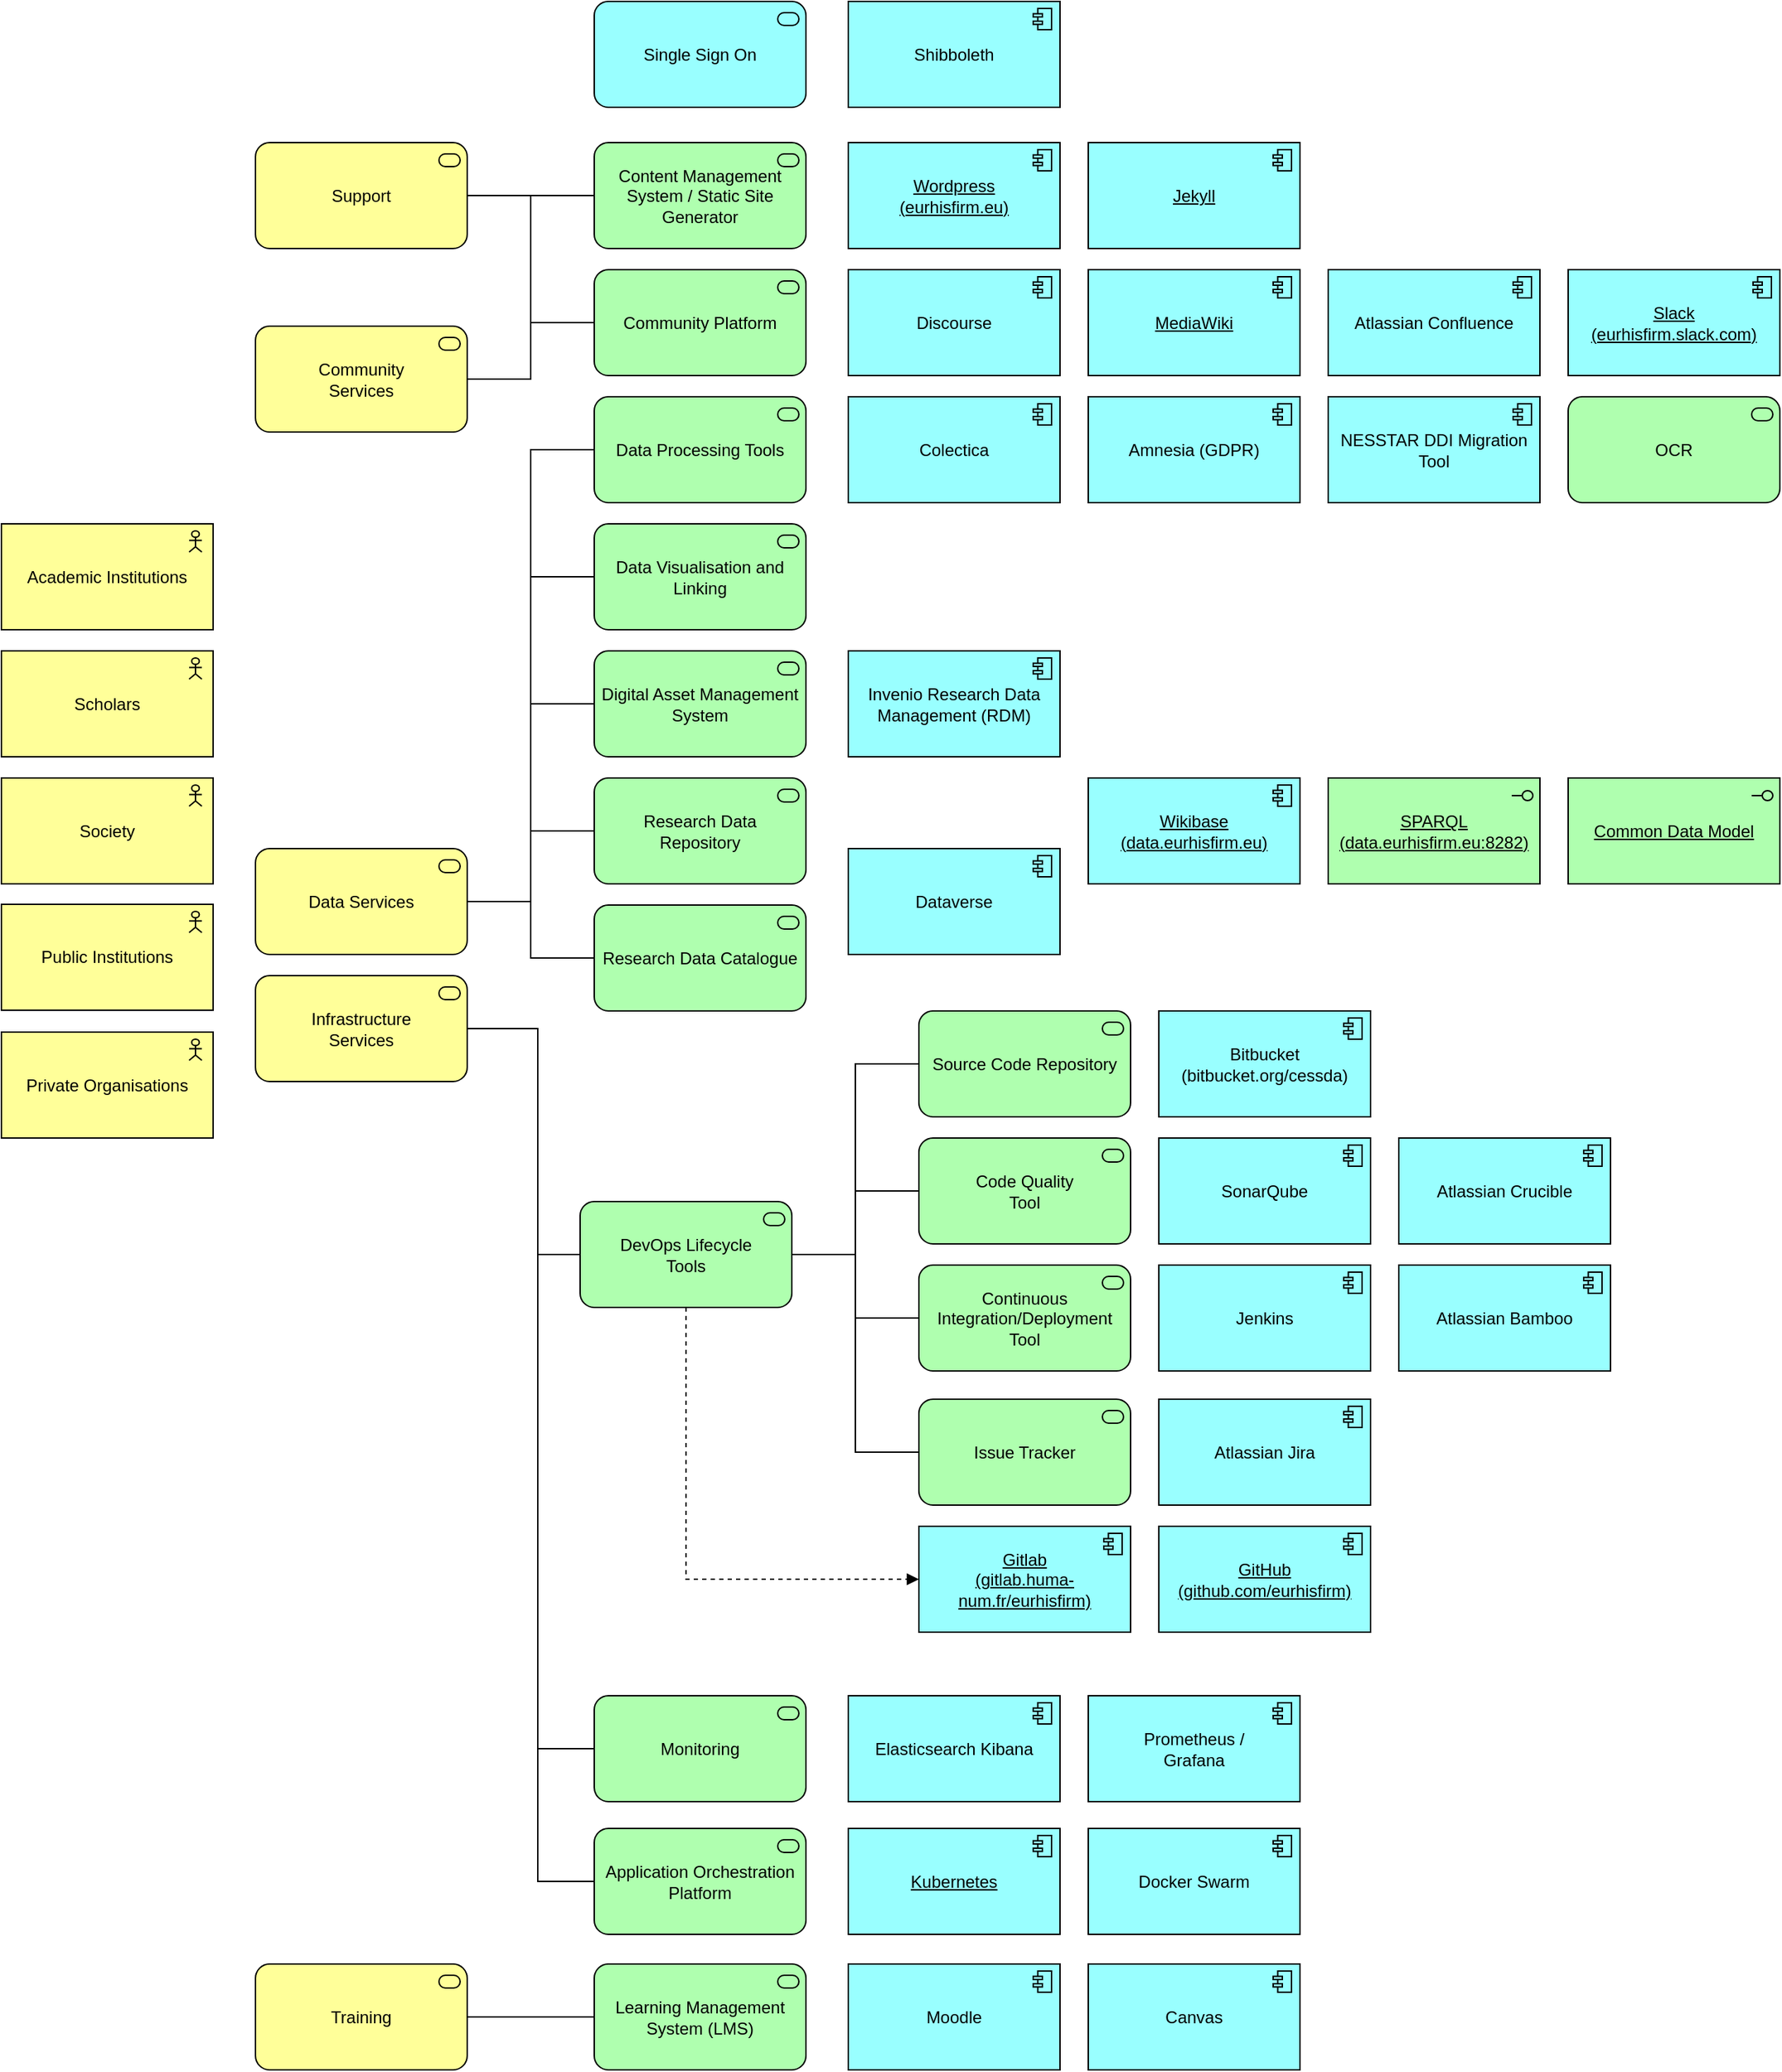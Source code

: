 <mxfile version="14.1.8" type="device"><diagram id="CINuOBkkfI7_TlllJ1ah" name="Page-1"><mxGraphModel dx="1106" dy="2000" grid="1" gridSize="10" guides="1" tooltips="1" connect="1" arrows="1" fold="1" page="1" pageScale="1" pageWidth="827" pageHeight="1169" math="0" shadow="0"><root><mxCell id="0"/><mxCell id="1" parent="0"/><mxCell id="c3HfzxcpO_nVS0aNWQaW-1" value="Academic Institutions" style="html=1;outlineConnect=0;whiteSpace=wrap;fillColor=#ffff99;shape=mxgraph.archimate3.application;appType=actor;archiType=square;" parent="1" vertex="1"><mxGeometry x="40" y="240" width="150" height="75" as="geometry"/></mxCell><mxCell id="c3HfzxcpO_nVS0aNWQaW-2" value="Scholars" style="html=1;outlineConnect=0;whiteSpace=wrap;fillColor=#ffff99;shape=mxgraph.archimate3.application;appType=actor;archiType=square;" parent="1" vertex="1"><mxGeometry x="40" y="330" width="150" height="75" as="geometry"/></mxCell><mxCell id="c3HfzxcpO_nVS0aNWQaW-3" value="Society" style="html=1;outlineConnect=0;whiteSpace=wrap;fillColor=#ffff99;shape=mxgraph.archimate3.application;appType=actor;archiType=square;" parent="1" vertex="1"><mxGeometry x="40" y="420" width="150" height="75" as="geometry"/></mxCell><mxCell id="c3HfzxcpO_nVS0aNWQaW-4" value="Public Institutions" style="html=1;outlineConnect=0;whiteSpace=wrap;fillColor=#ffff99;shape=mxgraph.archimate3.application;appType=actor;archiType=square;" parent="1" vertex="1"><mxGeometry x="40" y="509.5" width="150" height="75" as="geometry"/></mxCell><mxCell id="c3HfzxcpO_nVS0aNWQaW-5" value="Private Organisations" style="html=1;outlineConnect=0;whiteSpace=wrap;fillColor=#ffff99;shape=mxgraph.archimate3.application;appType=actor;archiType=square;" parent="1" vertex="1"><mxGeometry x="40" y="600" width="150" height="75" as="geometry"/></mxCell><mxCell id="c3HfzxcpO_nVS0aNWQaW-72" style="edgeStyle=orthogonalEdgeStyle;rounded=0;orthogonalLoop=1;jettySize=auto;html=1;exitX=1;exitY=0.5;exitDx=0;exitDy=0;exitPerimeter=0;entryX=0;entryY=0.5;entryDx=0;entryDy=0;entryPerimeter=0;endArrow=none;endFill=0;" parent="1" source="c3HfzxcpO_nVS0aNWQaW-6" target="c3HfzxcpO_nVS0aNWQaW-71" edge="1"><mxGeometry relative="1" as="geometry"/></mxCell><mxCell id="c3HfzxcpO_nVS0aNWQaW-6" value="Training" style="html=1;outlineConnect=0;whiteSpace=wrap;fillColor=#ffff99;shape=mxgraph.archimate3.application;appType=serv;archiType=rounded;" parent="1" vertex="1"><mxGeometry x="220" y="1260" width="150" height="75" as="geometry"/></mxCell><mxCell id="c3HfzxcpO_nVS0aNWQaW-77" style="edgeStyle=orthogonalEdgeStyle;rounded=0;orthogonalLoop=1;jettySize=auto;html=1;exitX=1;exitY=0.5;exitDx=0;exitDy=0;exitPerimeter=0;entryX=0;entryY=0.5;entryDx=0;entryDy=0;entryPerimeter=0;endArrow=none;endFill=0;" parent="1" source="c3HfzxcpO_nVS0aNWQaW-9" target="c3HfzxcpO_nVS0aNWQaW-12" edge="1"><mxGeometry relative="1" as="geometry"/></mxCell><mxCell id="c3HfzxcpO_nVS0aNWQaW-9" value="Support" style="html=1;outlineConnect=0;whiteSpace=wrap;fillColor=#ffff99;shape=mxgraph.archimate3.application;appType=serv;archiType=rounded;" parent="1" vertex="1"><mxGeometry x="220" y="-30" width="150" height="75" as="geometry"/></mxCell><mxCell id="c3HfzxcpO_nVS0aNWQaW-23" style="edgeStyle=orthogonalEdgeStyle;rounded=0;orthogonalLoop=1;jettySize=auto;html=1;exitX=1;exitY=0.5;exitDx=0;exitDy=0;exitPerimeter=0;entryX=0;entryY=0.5;entryDx=0;entryDy=0;entryPerimeter=0;endArrow=none;endFill=0;" parent="1" source="c3HfzxcpO_nVS0aNWQaW-10" target="c3HfzxcpO_nVS0aNWQaW-22" edge="1"><mxGeometry relative="1" as="geometry"/></mxCell><mxCell id="c3HfzxcpO_nVS0aNWQaW-32" style="edgeStyle=orthogonalEdgeStyle;rounded=0;orthogonalLoop=1;jettySize=auto;html=1;exitX=1;exitY=0.5;exitDx=0;exitDy=0;exitPerimeter=0;entryX=0;entryY=0.5;entryDx=0;entryDy=0;entryPerimeter=0;endArrow=none;endFill=0;" parent="1" source="c3HfzxcpO_nVS0aNWQaW-10" target="c3HfzxcpO_nVS0aNWQaW-27" edge="1"><mxGeometry relative="1" as="geometry"/></mxCell><mxCell id="c3HfzxcpO_nVS0aNWQaW-33" style="edgeStyle=orthogonalEdgeStyle;rounded=0;orthogonalLoop=1;jettySize=auto;html=1;exitX=1;exitY=0.5;exitDx=0;exitDy=0;exitPerimeter=0;entryX=0;entryY=0.5;entryDx=0;entryDy=0;entryPerimeter=0;endArrow=none;endFill=0;" parent="1" source="c3HfzxcpO_nVS0aNWQaW-10" target="c3HfzxcpO_nVS0aNWQaW-24" edge="1"><mxGeometry relative="1" as="geometry"/></mxCell><mxCell id="c3HfzxcpO_nVS0aNWQaW-35" style="edgeStyle=orthogonalEdgeStyle;rounded=0;orthogonalLoop=1;jettySize=auto;html=1;exitX=1;exitY=0.5;exitDx=0;exitDy=0;exitPerimeter=0;entryX=0;entryY=0.5;entryDx=0;entryDy=0;entryPerimeter=0;endArrow=none;endFill=0;" parent="1" source="c3HfzxcpO_nVS0aNWQaW-10" target="c3HfzxcpO_nVS0aNWQaW-34" edge="1"><mxGeometry relative="1" as="geometry"/></mxCell><mxCell id="c3HfzxcpO_nVS0aNWQaW-37" style="edgeStyle=orthogonalEdgeStyle;rounded=0;orthogonalLoop=1;jettySize=auto;html=1;exitX=1;exitY=0.5;exitDx=0;exitDy=0;exitPerimeter=0;entryX=0;entryY=0.5;entryDx=0;entryDy=0;entryPerimeter=0;endArrow=none;endFill=0;" parent="1" source="c3HfzxcpO_nVS0aNWQaW-10" target="c3HfzxcpO_nVS0aNWQaW-36" edge="1"><mxGeometry relative="1" as="geometry"/></mxCell><mxCell id="c3HfzxcpO_nVS0aNWQaW-10" value="Data Services" style="html=1;outlineConnect=0;whiteSpace=wrap;fillColor=#ffff99;shape=mxgraph.archimate3.application;appType=serv;archiType=rounded;" parent="1" vertex="1"><mxGeometry x="220" y="470" width="150" height="75" as="geometry"/></mxCell><mxCell id="c3HfzxcpO_nVS0aNWQaW-12" value="Content Management System / Static Site Generator" style="html=1;outlineConnect=0;whiteSpace=wrap;fillColor=#AFFFAF;shape=mxgraph.archimate3.application;appType=serv;archiType=rounded" parent="1" vertex="1"><mxGeometry x="460" y="-30" width="150" height="75" as="geometry"/></mxCell><mxCell id="c3HfzxcpO_nVS0aNWQaW-14" value="Continuous Integration/Deployment Tool" style="html=1;outlineConnect=0;whiteSpace=wrap;fillColor=#AFFFAF;shape=mxgraph.archimate3.application;appType=serv;archiType=rounded" parent="1" vertex="1"><mxGeometry x="690" y="765" width="150" height="75" as="geometry"/></mxCell><mxCell id="c3HfzxcpO_nVS0aNWQaW-51" style="edgeStyle=orthogonalEdgeStyle;rounded=0;orthogonalLoop=1;jettySize=auto;html=1;exitX=1;exitY=0.5;exitDx=0;exitDy=0;exitPerimeter=0;entryX=0;entryY=0.5;entryDx=0;entryDy=0;entryPerimeter=0;endArrow=none;endFill=0;" parent="1" source="c3HfzxcpO_nVS0aNWQaW-15" target="c3HfzxcpO_nVS0aNWQaW-39" edge="1"><mxGeometry relative="1" as="geometry"><Array as="points"><mxPoint x="420" y="598"/><mxPoint x="420" y="1108"/></Array></mxGeometry></mxCell><mxCell id="c3HfzxcpO_nVS0aNWQaW-60" style="edgeStyle=orthogonalEdgeStyle;rounded=0;orthogonalLoop=1;jettySize=auto;html=1;exitX=1;exitY=0.5;exitDx=0;exitDy=0;exitPerimeter=0;entryX=0;entryY=0.5;entryDx=0;entryDy=0;entryPerimeter=0;endArrow=none;endFill=0;" parent="1" source="c3HfzxcpO_nVS0aNWQaW-15" target="c3HfzxcpO_nVS0aNWQaW-59" edge="1"><mxGeometry relative="1" as="geometry"><Array as="points"><mxPoint x="420" y="598"/><mxPoint x="420" y="1202"/></Array></mxGeometry></mxCell><mxCell id="c3HfzxcpO_nVS0aNWQaW-82" style="edgeStyle=orthogonalEdgeStyle;rounded=0;orthogonalLoop=1;jettySize=auto;html=1;exitX=1;exitY=0.5;exitDx=0;exitDy=0;exitPerimeter=0;entryX=0;entryY=0.5;entryDx=0;entryDy=0;entryPerimeter=0;endArrow=none;endFill=0;" parent="1" source="c3HfzxcpO_nVS0aNWQaW-15" target="c3HfzxcpO_nVS0aNWQaW-45" edge="1"><mxGeometry relative="1" as="geometry"><Array as="points"><mxPoint x="420" y="598"/><mxPoint x="420" y="758"/></Array></mxGeometry></mxCell><mxCell id="c3HfzxcpO_nVS0aNWQaW-15" value="Infrastructure&lt;br&gt;Services" style="html=1;outlineConnect=0;whiteSpace=wrap;fillColor=#ffff99;shape=mxgraph.archimate3.application;appType=serv;archiType=rounded;" parent="1" vertex="1"><mxGeometry x="220" y="560" width="150" height="75" as="geometry"/></mxCell><mxCell id="c3HfzxcpO_nVS0aNWQaW-16" value="Single Sign On" style="html=1;outlineConnect=0;whiteSpace=wrap;fillColor=#99ffff;shape=mxgraph.archimate3.application;appType=serv;archiType=rounded" parent="1" vertex="1"><mxGeometry x="460" y="-130" width="150" height="75" as="geometry"/></mxCell><mxCell id="c3HfzxcpO_nVS0aNWQaW-17" value="Source Code Repository" style="html=1;outlineConnect=0;whiteSpace=wrap;fillColor=#AFFFAF;shape=mxgraph.archimate3.application;appType=serv;archiType=rounded" parent="1" vertex="1"><mxGeometry x="690" y="585" width="150" height="75" as="geometry"/></mxCell><mxCell id="c3HfzxcpO_nVS0aNWQaW-20" value="Issue Tracker" style="html=1;outlineConnect=0;whiteSpace=wrap;fillColor=#AFFFAF;shape=mxgraph.archimate3.application;appType=serv;archiType=rounded" parent="1" vertex="1"><mxGeometry x="690" y="860" width="150" height="75" as="geometry"/></mxCell><mxCell id="c3HfzxcpO_nVS0aNWQaW-22" value="Research Data&lt;br&gt;Repository" style="html=1;outlineConnect=0;whiteSpace=wrap;fillColor=#AFFFAF;shape=mxgraph.archimate3.application;appType=serv;archiType=rounded" parent="1" vertex="1"><mxGeometry x="460" y="420" width="150" height="75" as="geometry"/></mxCell><mxCell id="c3HfzxcpO_nVS0aNWQaW-24" value="Digital Asset Management System" style="html=1;outlineConnect=0;whiteSpace=wrap;fillColor=#AFFFAF;shape=mxgraph.archimate3.application;appType=serv;archiType=rounded" parent="1" vertex="1"><mxGeometry x="460" y="330" width="150" height="75" as="geometry"/></mxCell><mxCell id="c3HfzxcpO_nVS0aNWQaW-27" value="Research Data Catalogue" style="html=1;outlineConnect=0;whiteSpace=wrap;fillColor=#AFFFAF;shape=mxgraph.archimate3.application;appType=serv;archiType=rounded" parent="1" vertex="1"><mxGeometry x="460" y="510" width="150" height="75" as="geometry"/></mxCell><mxCell id="c3HfzxcpO_nVS0aNWQaW-29" value="Dataverse" style="html=1;outlineConnect=0;whiteSpace=wrap;fillColor=#99ffff;shape=mxgraph.archimate3.application;appType=comp;archiType=square;" parent="1" vertex="1"><mxGeometry x="640" y="470" width="150" height="75" as="geometry"/></mxCell><mxCell id="c3HfzxcpO_nVS0aNWQaW-30" value="Elasticsearch Kibana" style="html=1;outlineConnect=0;whiteSpace=wrap;fillColor=#99ffff;shape=mxgraph.archimate3.application;appType=comp;archiType=square;" parent="1" vertex="1"><mxGeometry x="640" y="1070" width="150" height="75" as="geometry"/></mxCell><mxCell id="c3HfzxcpO_nVS0aNWQaW-34" value="Data Visualisation and Linking" style="html=1;outlineConnect=0;whiteSpace=wrap;fillColor=#AFFFAF;shape=mxgraph.archimate3.application;appType=serv;archiType=rounded" parent="1" vertex="1"><mxGeometry x="460" y="240" width="150" height="75" as="geometry"/></mxCell><mxCell id="c3HfzxcpO_nVS0aNWQaW-36" value="Data Processing Tools" style="html=1;outlineConnect=0;whiteSpace=wrap;fillColor=#AFFFAF;shape=mxgraph.archimate3.application;appType=serv;archiType=rounded" parent="1" vertex="1"><mxGeometry x="460" y="150" width="150" height="75" as="geometry"/></mxCell><mxCell id="c3HfzxcpO_nVS0aNWQaW-38" value="Amnesia (GDPR)" style="html=1;outlineConnect=0;whiteSpace=wrap;fillColor=#99ffff;shape=mxgraph.archimate3.application;appType=comp;archiType=square;" parent="1" vertex="1"><mxGeometry x="810" y="150" width="150" height="75" as="geometry"/></mxCell><mxCell id="c3HfzxcpO_nVS0aNWQaW-39" value="Monitoring" style="html=1;outlineConnect=0;whiteSpace=wrap;fillColor=#AFFFAF;shape=mxgraph.archimate3.application;appType=serv;archiType=rounded" parent="1" vertex="1"><mxGeometry x="460" y="1070" width="150" height="75" as="geometry"/></mxCell><mxCell id="c3HfzxcpO_nVS0aNWQaW-41" value="Atlassian Jira" style="html=1;outlineConnect=0;whiteSpace=wrap;fillColor=#99ffff;shape=mxgraph.archimate3.application;appType=comp;archiType=square;" parent="1" vertex="1"><mxGeometry x="860" y="860" width="150" height="75" as="geometry"/></mxCell><mxCell id="c3HfzxcpO_nVS0aNWQaW-42" value="Atlassian Bamboo" style="html=1;outlineConnect=0;whiteSpace=wrap;fillColor=#99ffff;shape=mxgraph.archimate3.application;appType=comp;archiType=square;" parent="1" vertex="1"><mxGeometry x="1030" y="765" width="150" height="75" as="geometry"/></mxCell><mxCell id="c3HfzxcpO_nVS0aNWQaW-43" value="Jenkins" style="html=1;outlineConnect=0;whiteSpace=wrap;fillColor=#99ffff;shape=mxgraph.archimate3.application;appType=comp;archiType=square;" parent="1" vertex="1"><mxGeometry x="860" y="765" width="150" height="75" as="geometry"/></mxCell><mxCell id="c3HfzxcpO_nVS0aNWQaW-48" style="edgeStyle=orthogonalEdgeStyle;rounded=0;orthogonalLoop=1;jettySize=auto;html=1;exitX=1;exitY=0.5;exitDx=0;exitDy=0;exitPerimeter=0;entryX=0;entryY=0.5;entryDx=0;entryDy=0;entryPerimeter=0;endArrow=none;endFill=0;" parent="1" source="c3HfzxcpO_nVS0aNWQaW-45" target="c3HfzxcpO_nVS0aNWQaW-17" edge="1"><mxGeometry relative="1" as="geometry"/></mxCell><mxCell id="c3HfzxcpO_nVS0aNWQaW-49" style="edgeStyle=orthogonalEdgeStyle;rounded=0;orthogonalLoop=1;jettySize=auto;html=1;exitX=1;exitY=0.5;exitDx=0;exitDy=0;exitPerimeter=0;entryX=0;entryY=0.5;entryDx=0;entryDy=0;entryPerimeter=0;endArrow=none;endFill=0;" parent="1" source="c3HfzxcpO_nVS0aNWQaW-45" target="c3HfzxcpO_nVS0aNWQaW-14" edge="1"><mxGeometry relative="1" as="geometry"/></mxCell><mxCell id="c3HfzxcpO_nVS0aNWQaW-50" style="edgeStyle=orthogonalEdgeStyle;rounded=0;orthogonalLoop=1;jettySize=auto;html=1;exitX=1;exitY=0.5;exitDx=0;exitDy=0;exitPerimeter=0;entryX=0;entryY=0.5;entryDx=0;entryDy=0;entryPerimeter=0;endArrow=none;endFill=0;" parent="1" source="c3HfzxcpO_nVS0aNWQaW-45" target="c3HfzxcpO_nVS0aNWQaW-20" edge="1"><mxGeometry relative="1" as="geometry"/></mxCell><mxCell id="c3HfzxcpO_nVS0aNWQaW-86" style="edgeStyle=orthogonalEdgeStyle;rounded=0;orthogonalLoop=1;jettySize=auto;html=1;exitX=1;exitY=0.5;exitDx=0;exitDy=0;exitPerimeter=0;entryX=0;entryY=0.5;entryDx=0;entryDy=0;entryPerimeter=0;endArrow=none;endFill=0;" parent="1" source="c3HfzxcpO_nVS0aNWQaW-45" target="c3HfzxcpO_nVS0aNWQaW-85" edge="1"><mxGeometry relative="1" as="geometry"/></mxCell><mxCell id="c3HfzxcpO_nVS0aNWQaW-92" style="edgeStyle=orthogonalEdgeStyle;rounded=0;orthogonalLoop=1;jettySize=auto;html=1;exitX=0.5;exitY=1;exitDx=0;exitDy=0;exitPerimeter=0;entryX=0;entryY=0.5;entryDx=0;entryDy=0;entryPerimeter=0;dashed=1;endArrow=block;endFill=1;" parent="1" source="c3HfzxcpO_nVS0aNWQaW-45" target="c3HfzxcpO_nVS0aNWQaW-56" edge="1"><mxGeometry relative="1" as="geometry"/></mxCell><mxCell id="c3HfzxcpO_nVS0aNWQaW-45" value="DevOps Lifecycle&lt;br&gt;Tools" style="html=1;outlineConnect=0;whiteSpace=wrap;fillColor=#AFFFAF;shape=mxgraph.archimate3.application;appType=serv;archiType=rounded" parent="1" vertex="1"><mxGeometry x="450" y="720" width="150" height="75" as="geometry"/></mxCell><mxCell id="c3HfzxcpO_nVS0aNWQaW-52" value="Community Platform" style="html=1;outlineConnect=0;whiteSpace=wrap;fillColor=#AFFFAF;shape=mxgraph.archimate3.application;appType=serv;archiType=rounded" parent="1" vertex="1"><mxGeometry x="460" y="60" width="150" height="75" as="geometry"/></mxCell><mxCell id="c3HfzxcpO_nVS0aNWQaW-53" value="Colectica" style="html=1;outlineConnect=0;whiteSpace=wrap;fillColor=#99ffff;shape=mxgraph.archimate3.application;appType=comp;archiType=square;" parent="1" vertex="1"><mxGeometry x="640" y="150" width="150" height="75" as="geometry"/></mxCell><mxCell id="c3HfzxcpO_nVS0aNWQaW-54" value="NESSTAR DDI Migration Tool" style="html=1;outlineConnect=0;whiteSpace=wrap;fillColor=#99ffff;shape=mxgraph.archimate3.application;appType=comp;archiType=square;" parent="1" vertex="1"><mxGeometry x="980" y="150" width="150" height="75" as="geometry"/></mxCell><mxCell id="c3HfzxcpO_nVS0aNWQaW-55" value="OCR" style="html=1;outlineConnect=0;whiteSpace=wrap;fillColor=#AFFFAF;shape=mxgraph.archimate3.application;appType=serv;archiType=rounded" parent="1" vertex="1"><mxGeometry x="1150" y="150" width="150" height="75" as="geometry"/></mxCell><mxCell id="c3HfzxcpO_nVS0aNWQaW-56" value="Gitlab&lt;br&gt;(gitlab.huma-num.fr/eurhisfirm)" style="html=1;outlineConnect=0;whiteSpace=wrap;fillColor=#99ffff;shape=mxgraph.archimate3.application;appType=comp;archiType=square;fontStyle=4" parent="1" vertex="1"><mxGeometry x="690" y="950" width="150" height="75" as="geometry"/></mxCell><mxCell id="c3HfzxcpO_nVS0aNWQaW-57" value="Shibboleth" style="html=1;outlineConnect=0;whiteSpace=wrap;fillColor=#99ffff;shape=mxgraph.archimate3.application;appType=comp;archiType=square;" parent="1" vertex="1"><mxGeometry x="640" y="-130" width="150" height="75" as="geometry"/></mxCell><mxCell id="c3HfzxcpO_nVS0aNWQaW-58" value="Invenio Research Data Management (RDM)" style="html=1;outlineConnect=0;whiteSpace=wrap;fillColor=#99ffff;shape=mxgraph.archimate3.application;appType=comp;archiType=square;" parent="1" vertex="1"><mxGeometry x="640" y="330" width="150" height="75" as="geometry"/></mxCell><mxCell id="c3HfzxcpO_nVS0aNWQaW-59" value="Application Orchestration&lt;br&gt;Platform" style="html=1;outlineConnect=0;whiteSpace=wrap;fillColor=#AFFFAF;shape=mxgraph.archimate3.application;appType=serv;archiType=rounded" parent="1" vertex="1"><mxGeometry x="460" y="1164" width="150" height="75" as="geometry"/></mxCell><mxCell id="c3HfzxcpO_nVS0aNWQaW-61" value="Kubernetes" style="html=1;outlineConnect=0;whiteSpace=wrap;fillColor=#99ffff;shape=mxgraph.archimate3.application;appType=comp;archiType=square;fontStyle=4" parent="1" vertex="1"><mxGeometry x="640" y="1164" width="150" height="75" as="geometry"/></mxCell><mxCell id="c3HfzxcpO_nVS0aNWQaW-62" value="Docker Swarm" style="html=1;outlineConnect=0;whiteSpace=wrap;fillColor=#99ffff;shape=mxgraph.archimate3.application;appType=comp;archiType=square;" parent="1" vertex="1"><mxGeometry x="810" y="1164" width="150" height="75" as="geometry"/></mxCell><mxCell id="c3HfzxcpO_nVS0aNWQaW-63" value="Wikibase&lt;br&gt;(data.eurhisfirm.eu)" style="html=1;outlineConnect=0;whiteSpace=wrap;fillColor=#99ffff;shape=mxgraph.archimate3.application;appType=comp;archiType=square;strokeWidth=1;fontStyle=4" parent="1" vertex="1"><mxGeometry x="810" y="420" width="150" height="75" as="geometry"/></mxCell><mxCell id="c3HfzxcpO_nVS0aNWQaW-64" value="Discourse" style="html=1;outlineConnect=0;whiteSpace=wrap;fillColor=#99ffff;shape=mxgraph.archimate3.application;appType=comp;archiType=square;" parent="1" vertex="1"><mxGeometry x="640" y="60" width="150" height="75" as="geometry"/></mxCell><mxCell id="c3HfzxcpO_nVS0aNWQaW-65" value="MediaWiki" style="html=1;outlineConnect=0;whiteSpace=wrap;fillColor=#99ffff;shape=mxgraph.archimate3.application;appType=comp;archiType=square;fontStyle=4" parent="1" vertex="1"><mxGeometry x="810" y="60" width="150" height="75" as="geometry"/></mxCell><mxCell id="c3HfzxcpO_nVS0aNWQaW-66" value="Atlassian Confluence" style="html=1;outlineConnect=0;whiteSpace=wrap;fillColor=#99ffff;shape=mxgraph.archimate3.application;appType=comp;archiType=square;" parent="1" vertex="1"><mxGeometry x="980" y="60" width="150" height="75" as="geometry"/></mxCell><mxCell id="c3HfzxcpO_nVS0aNWQaW-67" value="Slack&lt;br&gt;(eurhisfirm.slack.com)" style="html=1;outlineConnect=0;whiteSpace=wrap;fillColor=#99ffff;shape=mxgraph.archimate3.application;appType=comp;archiType=square;fontStyle=4" parent="1" vertex="1"><mxGeometry x="1150" y="60" width="150" height="75" as="geometry"/></mxCell><mxCell id="c3HfzxcpO_nVS0aNWQaW-69" style="edgeStyle=orthogonalEdgeStyle;rounded=0;orthogonalLoop=1;jettySize=auto;html=1;exitX=1;exitY=0.5;exitDx=0;exitDy=0;exitPerimeter=0;entryX=0;entryY=0.5;entryDx=0;entryDy=0;entryPerimeter=0;endArrow=none;endFill=0;" parent="1" source="c3HfzxcpO_nVS0aNWQaW-68" target="c3HfzxcpO_nVS0aNWQaW-52" edge="1"><mxGeometry relative="1" as="geometry"/></mxCell><mxCell id="c3HfzxcpO_nVS0aNWQaW-70" style="edgeStyle=orthogonalEdgeStyle;rounded=0;orthogonalLoop=1;jettySize=auto;html=1;exitX=1;exitY=0.5;exitDx=0;exitDy=0;exitPerimeter=0;entryX=0;entryY=0.5;entryDx=0;entryDy=0;entryPerimeter=0;endArrow=none;endFill=0;" parent="1" source="c3HfzxcpO_nVS0aNWQaW-68" target="c3HfzxcpO_nVS0aNWQaW-12" edge="1"><mxGeometry relative="1" as="geometry"/></mxCell><mxCell id="c3HfzxcpO_nVS0aNWQaW-68" value="Community&lt;br&gt;Services" style="html=1;outlineConnect=0;whiteSpace=wrap;fillColor=#ffff99;shape=mxgraph.archimate3.application;appType=serv;archiType=rounded;" parent="1" vertex="1"><mxGeometry x="220" y="100" width="150" height="75" as="geometry"/></mxCell><mxCell id="c3HfzxcpO_nVS0aNWQaW-71" value="Learning Management System (LMS)" style="html=1;outlineConnect=0;whiteSpace=wrap;fillColor=#AFFFAF;shape=mxgraph.archimate3.application;appType=serv;archiType=rounded" parent="1" vertex="1"><mxGeometry x="460" y="1260" width="150" height="75" as="geometry"/></mxCell><mxCell id="c3HfzxcpO_nVS0aNWQaW-73" value="Moodle" style="html=1;outlineConnect=0;whiteSpace=wrap;fillColor=#99ffff;shape=mxgraph.archimate3.application;appType=comp;archiType=square;" parent="1" vertex="1"><mxGeometry x="640" y="1260" width="150" height="75" as="geometry"/></mxCell><mxCell id="c3HfzxcpO_nVS0aNWQaW-74" value="Canvas" style="html=1;outlineConnect=0;whiteSpace=wrap;fillColor=#99ffff;shape=mxgraph.archimate3.application;appType=comp;archiType=square;" parent="1" vertex="1"><mxGeometry x="810" y="1260" width="150" height="75" as="geometry"/></mxCell><mxCell id="c3HfzxcpO_nVS0aNWQaW-75" value="GitHub&lt;br&gt;(github.com/eurhisfirm)" style="html=1;outlineConnect=0;whiteSpace=wrap;fillColor=#99ffff;shape=mxgraph.archimate3.application;appType=comp;archiType=square;fontStyle=4" parent="1" vertex="1"><mxGeometry x="860" y="950" width="150" height="75" as="geometry"/></mxCell><mxCell id="c3HfzxcpO_nVS0aNWQaW-76" value="Bitbucket&lt;br&gt;(bitbucket.org/cessda)" style="html=1;outlineConnect=0;whiteSpace=wrap;fillColor=#99ffff;shape=mxgraph.archimate3.application;appType=comp;archiType=square;" parent="1" vertex="1"><mxGeometry x="860" y="585" width="150" height="75" as="geometry"/></mxCell><mxCell id="c3HfzxcpO_nVS0aNWQaW-78" value="Prometheus / &lt;br&gt;Grafana" style="html=1;outlineConnect=0;whiteSpace=wrap;fillColor=#99ffff;shape=mxgraph.archimate3.application;appType=comp;archiType=square;" parent="1" vertex="1"><mxGeometry x="810" y="1070" width="150" height="75" as="geometry"/></mxCell><mxCell id="c3HfzxcpO_nVS0aNWQaW-79" value="SPARQL&lt;br&gt;(data.eurhisfirm.eu:8282)" style="html=1;outlineConnect=0;whiteSpace=wrap;fillColor=#AFFFAF;shape=mxgraph.archimate3.application;appType=interface;archiType=square;fontStyle=4" parent="1" vertex="1"><mxGeometry x="980" y="420" width="150" height="75" as="geometry"/></mxCell><mxCell id="c3HfzxcpO_nVS0aNWQaW-80" value="Common Data Model" style="html=1;outlineConnect=0;whiteSpace=wrap;fillColor=#AFFFAF;shape=mxgraph.archimate3.application;appType=interface;archiType=square;fontStyle=4" parent="1" vertex="1"><mxGeometry x="1150" y="420" width="150" height="75" as="geometry"/></mxCell><mxCell id="c3HfzxcpO_nVS0aNWQaW-81" value="Wordpress&lt;br&gt;(eurhisfirm.eu)" style="html=1;outlineConnect=0;whiteSpace=wrap;fillColor=#99ffff;shape=mxgraph.archimate3.application;appType=comp;archiType=square;fontStyle=4" parent="1" vertex="1"><mxGeometry x="640" y="-30" width="150" height="75" as="geometry"/></mxCell><mxCell id="c3HfzxcpO_nVS0aNWQaW-83" value="Jekyll" style="html=1;outlineConnect=0;whiteSpace=wrap;fillColor=#99ffff;shape=mxgraph.archimate3.application;appType=comp;archiType=square;fontStyle=4" parent="1" vertex="1"><mxGeometry x="810" y="-30" width="150" height="75" as="geometry"/></mxCell><mxCell id="c3HfzxcpO_nVS0aNWQaW-85" value="Code Quality&lt;br&gt;Tool" style="html=1;outlineConnect=0;whiteSpace=wrap;fillColor=#AFFFAF;shape=mxgraph.archimate3.application;appType=serv;archiType=rounded;strokeColor=#000000;strokeWidth=1;" parent="1" vertex="1"><mxGeometry x="690" y="675" width="150" height="75" as="geometry"/></mxCell><mxCell id="c3HfzxcpO_nVS0aNWQaW-87" value="SonarQube" style="html=1;outlineConnect=0;whiteSpace=wrap;fillColor=#99ffff;shape=mxgraph.archimate3.application;appType=comp;archiType=square;" parent="1" vertex="1"><mxGeometry x="860" y="675" width="150" height="75" as="geometry"/></mxCell><mxCell id="c3HfzxcpO_nVS0aNWQaW-88" value="Atlassian Crucible" style="html=1;outlineConnect=0;whiteSpace=wrap;fillColor=#99ffff;shape=mxgraph.archimate3.application;appType=comp;archiType=square;strokeColor=#000000;strokeWidth=1;" parent="1" vertex="1"><mxGeometry x="1030" y="675" width="150" height="75" as="geometry"/></mxCell></root></mxGraphModel></diagram></mxfile>